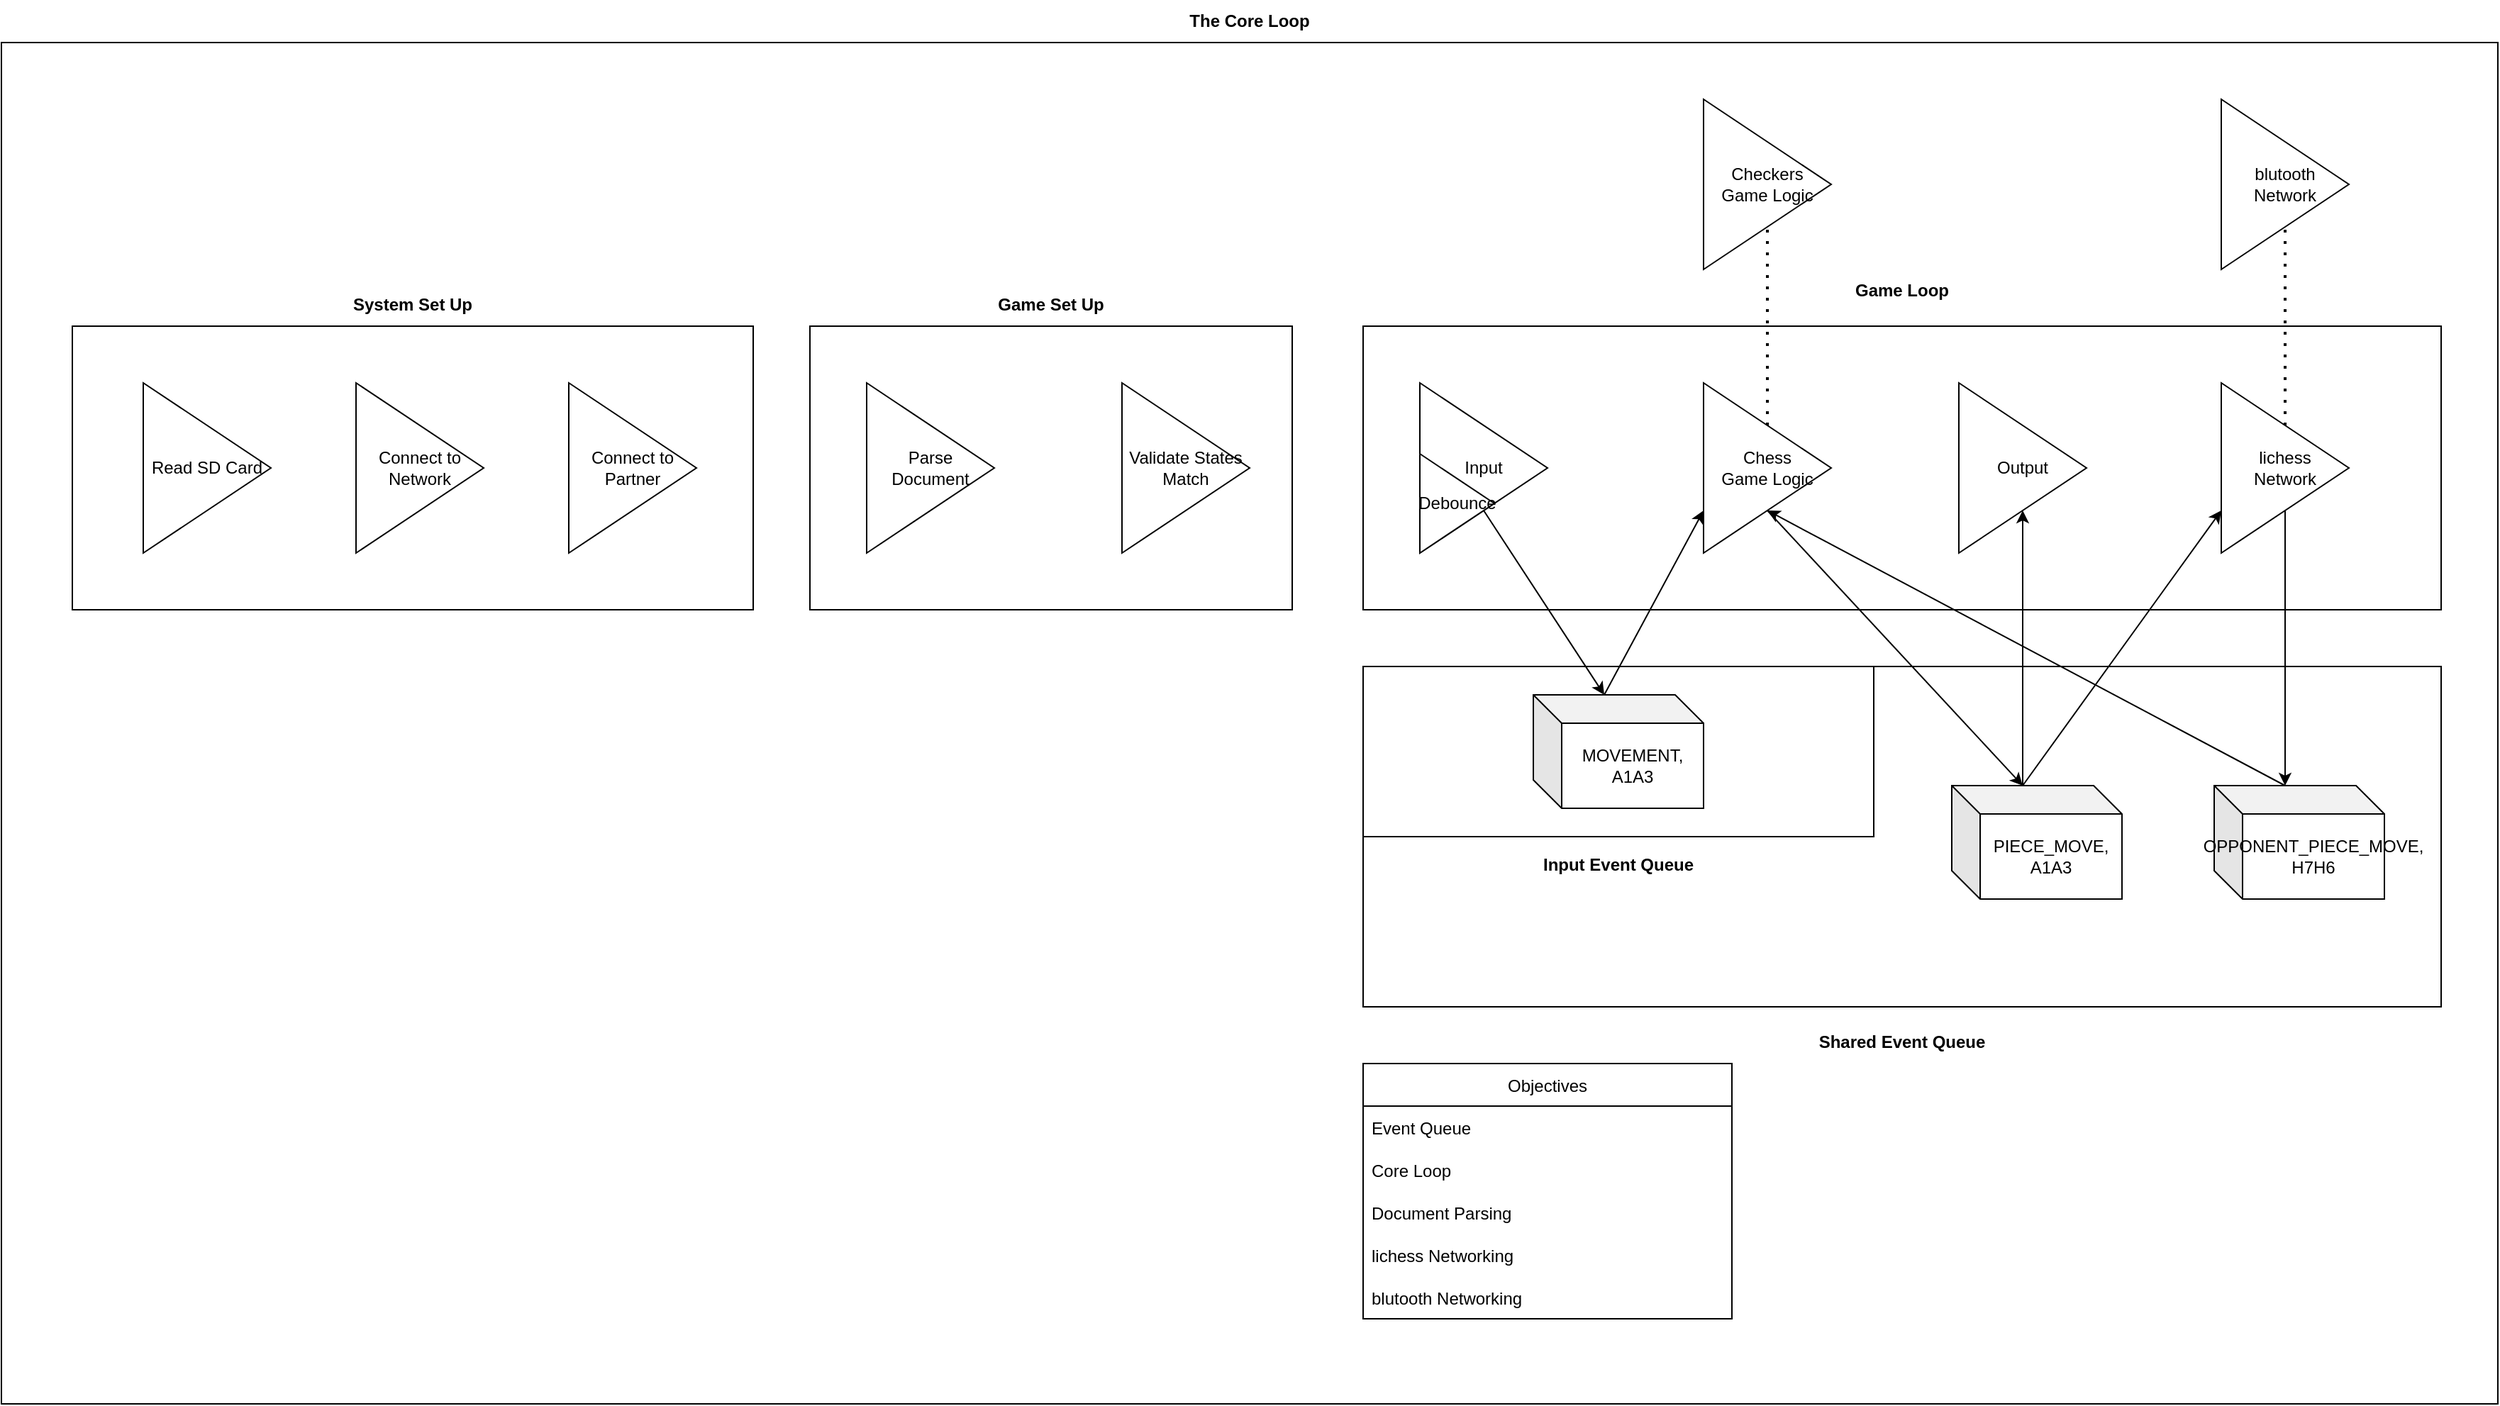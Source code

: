 <mxfile>
    <diagram id="Ce-VOAVXOCSU8GM56ZNH" name="Page-1">
        <mxGraphModel dx="3214" dy="1550" grid="1" gridSize="10" guides="1" tooltips="1" connect="1" arrows="1" fold="1" page="0" pageScale="1" pageWidth="850" pageHeight="1100" math="0" shadow="0">
            <root>
                <mxCell id="0"/>
                <mxCell id="1" parent="0"/>
                <mxCell id="52" value="" style="rounded=0;whiteSpace=wrap;html=1;" vertex="1" parent="1">
                    <mxGeometry x="-920" y="-120" width="1760" height="960" as="geometry"/>
                </mxCell>
                <mxCell id="11" value="" style="rounded=0;whiteSpace=wrap;html=1;" parent="1" vertex="1">
                    <mxGeometry x="40" y="320" width="760" height="240" as="geometry"/>
                </mxCell>
                <mxCell id="24" value="" style="rounded=0;whiteSpace=wrap;html=1;" parent="1" vertex="1">
                    <mxGeometry x="40" y="320" width="360" height="120" as="geometry"/>
                </mxCell>
                <mxCell id="19" value="" style="rounded=0;whiteSpace=wrap;html=1;" parent="1" vertex="1">
                    <mxGeometry x="40" y="80" width="760" height="200" as="geometry"/>
                </mxCell>
                <mxCell id="2" value="Input" style="triangle;whiteSpace=wrap;html=1;" parent="1" vertex="1">
                    <mxGeometry x="80" y="120" width="90" height="120" as="geometry"/>
                </mxCell>
                <mxCell id="3" value="Chess&lt;br&gt;Game Logic" style="triangle;whiteSpace=wrap;html=1;" parent="1" vertex="1">
                    <mxGeometry x="280" y="120" width="90" height="120" as="geometry"/>
                </mxCell>
                <mxCell id="4" value="lichess&lt;br&gt;Network" style="triangle;whiteSpace=wrap;html=1;" parent="1" vertex="1">
                    <mxGeometry x="645" y="120" width="90" height="120" as="geometry"/>
                </mxCell>
                <mxCell id="7" value="Game Loop" style="text;html=1;strokeColor=none;fillColor=none;align=center;verticalAlign=middle;whiteSpace=wrap;rounded=0;fontStyle=1" parent="1" vertex="1">
                    <mxGeometry x="40" y="40" width="760" height="30" as="geometry"/>
                </mxCell>
                <mxCell id="12" value="MOVEMENT, A1A3" style="shape=cube;whiteSpace=wrap;html=1;boundedLbl=1;backgroundOutline=1;darkOpacity=0.05;darkOpacity2=0.1;" parent="1" vertex="1">
                    <mxGeometry x="160" y="340" width="120" height="80" as="geometry"/>
                </mxCell>
                <mxCell id="14" value="OPPONENT_PIECE_MOVE,&lt;br&gt;H7H6" style="shape=cube;whiteSpace=wrap;html=1;boundedLbl=1;backgroundOutline=1;darkOpacity=0.05;darkOpacity2=0.1;" parent="1" vertex="1">
                    <mxGeometry x="640" y="404" width="120" height="80" as="geometry"/>
                </mxCell>
                <mxCell id="15" value="" style="endArrow=classic;html=1;exitX=0.5;exitY=1;exitDx=0;exitDy=0;entryX=0;entryY=0;entryDx=50;entryDy=0;entryPerimeter=0;" parent="1" source="2" target="12" edge="1">
                    <mxGeometry width="50" height="50" relative="1" as="geometry">
                        <mxPoint x="120" y="350" as="sourcePoint"/>
                        <mxPoint x="170" y="300" as="targetPoint"/>
                    </mxGeometry>
                </mxCell>
                <mxCell id="18" value="" style="endArrow=classic;html=1;exitX=0;exitY=0;exitDx=50;exitDy=0;exitPerimeter=0;entryX=0;entryY=0.75;entryDx=0;entryDy=0;" parent="1" source="12" target="3" edge="1">
                    <mxGeometry width="50" height="50" relative="1" as="geometry">
                        <mxPoint x="-60" y="360" as="sourcePoint"/>
                        <mxPoint x="280" y="300" as="targetPoint"/>
                    </mxGeometry>
                </mxCell>
                <mxCell id="22" value="Output" style="triangle;whiteSpace=wrap;html=1;" parent="1" vertex="1">
                    <mxGeometry x="460" y="120" width="90" height="120" as="geometry"/>
                </mxCell>
                <mxCell id="38" style="edgeStyle=none;html=1;exitX=0;exitY=0;exitDx=50;exitDy=0;exitPerimeter=0;entryX=0.5;entryY=1;entryDx=0;entryDy=0;" edge="1" parent="1" source="23" target="22">
                    <mxGeometry relative="1" as="geometry"/>
                </mxCell>
                <mxCell id="23" value="PIECE_MOVE,&lt;br&gt;A1A3" style="shape=cube;whiteSpace=wrap;html=1;boundedLbl=1;backgroundOutline=1;darkOpacity=0.05;darkOpacity2=0.1;" parent="1" vertex="1">
                    <mxGeometry x="455" y="404" width="120" height="80" as="geometry"/>
                </mxCell>
                <mxCell id="25" value="Input Event Queue" style="text;html=1;strokeColor=none;fillColor=none;align=center;verticalAlign=middle;whiteSpace=wrap;rounded=0;fontStyle=1" parent="1" vertex="1">
                    <mxGeometry x="40" y="445" width="360" height="30" as="geometry"/>
                </mxCell>
                <mxCell id="26" value="Shared Event Queue" style="text;html=1;strokeColor=none;fillColor=none;align=center;verticalAlign=middle;whiteSpace=wrap;rounded=0;fontStyle=1" parent="1" vertex="1">
                    <mxGeometry x="40" y="570" width="760" height="30" as="geometry"/>
                </mxCell>
                <mxCell id="27" value="" style="endArrow=classic;html=1;exitX=0.5;exitY=1;exitDx=0;exitDy=0;entryX=0;entryY=0;entryDx=50;entryDy=0;entryPerimeter=0;" parent="1" source="3" target="23" edge="1">
                    <mxGeometry width="50" height="50" relative="1" as="geometry">
                        <mxPoint x="390" y="-40" as="sourcePoint"/>
                        <mxPoint x="440" y="-90" as="targetPoint"/>
                    </mxGeometry>
                </mxCell>
                <mxCell id="29" value="Checkers&lt;br&gt;Game Logic" style="triangle;whiteSpace=wrap;html=1;" parent="1" vertex="1">
                    <mxGeometry x="280" y="-80" width="90" height="120" as="geometry"/>
                </mxCell>
                <mxCell id="30" value="blutooth&lt;br&gt;Network" style="triangle;whiteSpace=wrap;html=1;" parent="1" vertex="1">
                    <mxGeometry x="645" y="-80" width="90" height="120" as="geometry"/>
                </mxCell>
                <mxCell id="33" value="Debounce" style="triangle;whiteSpace=wrap;html=1;" parent="1" vertex="1">
                    <mxGeometry x="80" y="170" width="52.5" height="70" as="geometry"/>
                </mxCell>
                <mxCell id="34" value="" style="endArrow=classic;html=1;exitX=0.5;exitY=1;exitDx=0;exitDy=0;entryX=0;entryY=0;entryDx=50;entryDy=0;entryPerimeter=0;" parent="1" source="4" target="14" edge="1">
                    <mxGeometry width="50" height="50" relative="1" as="geometry">
                        <mxPoint x="960" y="370" as="sourcePoint"/>
                        <mxPoint x="1010" y="320" as="targetPoint"/>
                    </mxGeometry>
                </mxCell>
                <mxCell id="35" value="" style="endArrow=classic;html=1;exitX=0;exitY=0;exitDx=50;exitDy=0;exitPerimeter=0;entryX=0.5;entryY=1;entryDx=0;entryDy=0;" parent="1" source="14" target="3" edge="1">
                    <mxGeometry width="50" height="50" relative="1" as="geometry">
                        <mxPoint x="545" y="540" as="sourcePoint"/>
                        <mxPoint x="640" y="290" as="targetPoint"/>
                    </mxGeometry>
                </mxCell>
                <mxCell id="36" value="" style="endArrow=classic;html=1;entryX=0;entryY=0.75;entryDx=0;entryDy=0;exitX=0;exitY=0;exitDx=50;exitDy=0;exitPerimeter=0;" parent="1" source="23" target="4" edge="1">
                    <mxGeometry width="50" height="50" relative="1" as="geometry">
                        <mxPoint x="570" y="330" as="sourcePoint"/>
                        <mxPoint x="620" y="280" as="targetPoint"/>
                    </mxGeometry>
                </mxCell>
                <mxCell id="46" value="Objectives" style="swimlane;fontStyle=0;childLayout=stackLayout;horizontal=1;startSize=30;horizontalStack=0;resizeParent=1;resizeParentMax=0;resizeLast=0;collapsible=1;marginBottom=0;" vertex="1" parent="1">
                    <mxGeometry x="40" y="600" width="260" height="180" as="geometry"/>
                </mxCell>
                <mxCell id="47" value="Event Queue" style="text;strokeColor=none;fillColor=none;align=left;verticalAlign=middle;spacingLeft=4;spacingRight=4;overflow=hidden;points=[[0,0.5],[1,0.5]];portConstraint=eastwest;rotatable=0;" vertex="1" parent="46">
                    <mxGeometry y="30" width="260" height="30" as="geometry"/>
                </mxCell>
                <mxCell id="48" value="Core Loop" style="text;strokeColor=none;fillColor=none;align=left;verticalAlign=middle;spacingLeft=4;spacingRight=4;overflow=hidden;points=[[0,0.5],[1,0.5]];portConstraint=eastwest;rotatable=0;" vertex="1" parent="46">
                    <mxGeometry y="60" width="260" height="30" as="geometry"/>
                </mxCell>
                <mxCell id="49" value="Document Parsing" style="text;strokeColor=none;fillColor=none;align=left;verticalAlign=middle;spacingLeft=4;spacingRight=4;overflow=hidden;points=[[0,0.5],[1,0.5]];portConstraint=eastwest;rotatable=0;" vertex="1" parent="46">
                    <mxGeometry y="90" width="260" height="30" as="geometry"/>
                </mxCell>
                <mxCell id="50" value="lichess Networking" style="text;strokeColor=none;fillColor=none;align=left;verticalAlign=middle;spacingLeft=4;spacingRight=4;overflow=hidden;points=[[0,0.5],[1,0.5]];portConstraint=eastwest;rotatable=0;" vertex="1" parent="46">
                    <mxGeometry y="120" width="260" height="30" as="geometry"/>
                </mxCell>
                <mxCell id="51" value="blutooth Networking" style="text;strokeColor=none;fillColor=none;align=left;verticalAlign=middle;spacingLeft=4;spacingRight=4;overflow=hidden;points=[[0,0.5],[1,0.5]];portConstraint=eastwest;rotatable=0;" vertex="1" parent="46">
                    <mxGeometry y="150" width="260" height="30" as="geometry"/>
                </mxCell>
                <mxCell id="53" value="The Core Loop" style="text;html=1;strokeColor=none;fillColor=none;align=center;verticalAlign=middle;whiteSpace=wrap;rounded=0;fontStyle=1" vertex="1" parent="1">
                    <mxGeometry x="-920" y="-150" width="1760" height="30" as="geometry"/>
                </mxCell>
                <mxCell id="54" value="" style="rounded=0;whiteSpace=wrap;html=1;" vertex="1" parent="1">
                    <mxGeometry x="-870" y="80" width="480" height="200" as="geometry"/>
                </mxCell>
                <mxCell id="55" value="System Set Up" style="text;html=1;strokeColor=none;fillColor=none;align=center;verticalAlign=middle;whiteSpace=wrap;rounded=0;fontStyle=1" vertex="1" parent="1">
                    <mxGeometry x="-870" y="50" width="480" height="30" as="geometry"/>
                </mxCell>
                <mxCell id="60" value="" style="rounded=0;whiteSpace=wrap;html=1;" vertex="1" parent="1">
                    <mxGeometry x="-350" y="80" width="340" height="200" as="geometry"/>
                </mxCell>
                <mxCell id="61" value="Game Set Up" style="text;html=1;strokeColor=none;fillColor=none;align=center;verticalAlign=middle;whiteSpace=wrap;rounded=0;fontStyle=1" vertex="1" parent="1">
                    <mxGeometry x="-350" y="50" width="340" height="30" as="geometry"/>
                </mxCell>
                <mxCell id="62" value="Parse Document" style="triangle;whiteSpace=wrap;html=1;" vertex="1" parent="1">
                    <mxGeometry x="-310" y="120" width="90" height="120" as="geometry"/>
                </mxCell>
                <mxCell id="63" value="Validate States Match" style="triangle;whiteSpace=wrap;html=1;" vertex="1" parent="1">
                    <mxGeometry x="-130" y="120" width="90" height="120" as="geometry"/>
                </mxCell>
                <mxCell id="64" value="Connect to Partner" style="triangle;whiteSpace=wrap;html=1;" vertex="1" parent="1">
                    <mxGeometry x="-520" y="120" width="90" height="120" as="geometry"/>
                </mxCell>
                <mxCell id="65" value="Read SD Card" style="triangle;whiteSpace=wrap;html=1;" vertex="1" parent="1">
                    <mxGeometry x="-820" y="120" width="90" height="120" as="geometry"/>
                </mxCell>
                <mxCell id="66" value="Connect to Network" style="triangle;whiteSpace=wrap;html=1;" vertex="1" parent="1">
                    <mxGeometry x="-670" y="120" width="90" height="120" as="geometry"/>
                </mxCell>
                <mxCell id="67" value="" style="endArrow=none;dashed=1;html=1;dashPattern=1 3;strokeWidth=2;exitX=0.5;exitY=0;exitDx=0;exitDy=0;entryX=0.5;entryY=1;entryDx=0;entryDy=0;" edge="1" parent="1" source="3" target="29">
                    <mxGeometry width="50" height="50" relative="1" as="geometry">
                        <mxPoint x="330" y="-190" as="sourcePoint"/>
                        <mxPoint x="380" y="-240" as="targetPoint"/>
                    </mxGeometry>
                </mxCell>
                <mxCell id="68" value="" style="endArrow=none;dashed=1;html=1;dashPattern=1 3;strokeWidth=2;exitX=0.5;exitY=0;exitDx=0;exitDy=0;entryX=0.5;entryY=1;entryDx=0;entryDy=0;" edge="1" parent="1" source="4" target="30">
                    <mxGeometry width="50" height="50" relative="1" as="geometry">
                        <mxPoint x="630" y="-170" as="sourcePoint"/>
                        <mxPoint x="680" y="-220" as="targetPoint"/>
                    </mxGeometry>
                </mxCell>
            </root>
        </mxGraphModel>
    </diagram>
</mxfile>